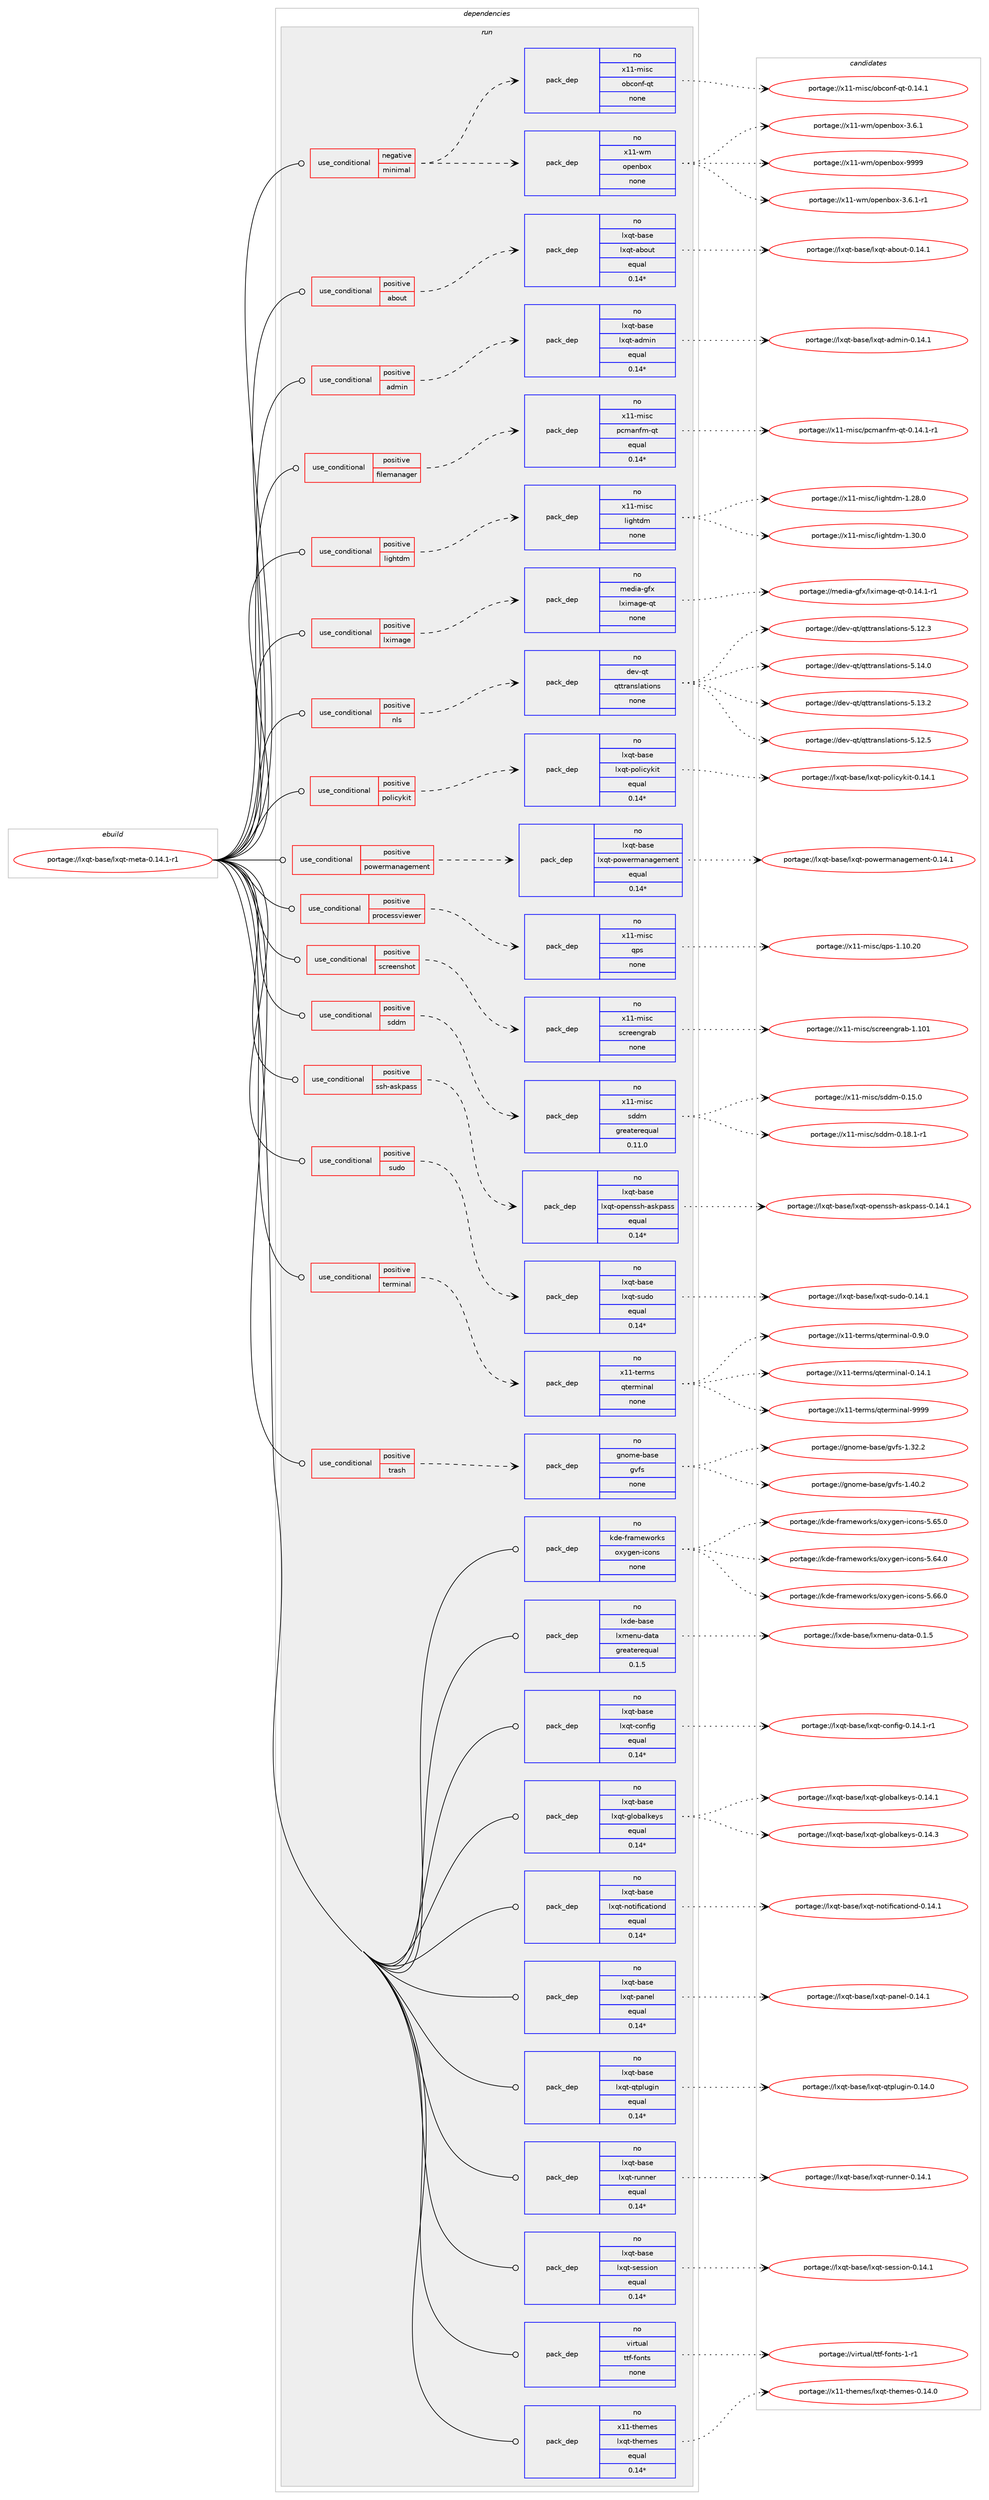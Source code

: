 digraph prolog {

# *************
# Graph options
# *************

newrank=true;
concentrate=true;
compound=true;
graph [rankdir=LR,fontname=Helvetica,fontsize=10,ranksep=1.5];#, ranksep=2.5, nodesep=0.2];
edge  [arrowhead=vee];
node  [fontname=Helvetica,fontsize=10];

# **********
# The ebuild
# **********

subgraph cluster_leftcol {
color=gray;
rank=same;
label=<<i>ebuild</i>>;
id [label="portage://lxqt-base/lxqt-meta-0.14.1-r1", color=red, width=4, href="../lxqt-base/lxqt-meta-0.14.1-r1.svg"];
}

# ****************
# The dependencies
# ****************

subgraph cluster_midcol {
color=gray;
label=<<i>dependencies</i>>;
subgraph cluster_compile {
fillcolor="#eeeeee";
style=filled;
label=<<i>compile</i>>;
}
subgraph cluster_compileandrun {
fillcolor="#eeeeee";
style=filled;
label=<<i>compile and run</i>>;
}
subgraph cluster_run {
fillcolor="#eeeeee";
style=filled;
label=<<i>run</i>>;
subgraph cond54691 {
dependency237789 [label=<<TABLE BORDER="0" CELLBORDER="1" CELLSPACING="0" CELLPADDING="4"><TR><TD ROWSPAN="3" CELLPADDING="10">use_conditional</TD></TR><TR><TD>negative</TD></TR><TR><TD>minimal</TD></TR></TABLE>>, shape=none, color=red];
subgraph pack179412 {
dependency237790 [label=<<TABLE BORDER="0" CELLBORDER="1" CELLSPACING="0" CELLPADDING="4" WIDTH="220"><TR><TD ROWSPAN="6" CELLPADDING="30">pack_dep</TD></TR><TR><TD WIDTH="110">no</TD></TR><TR><TD>x11-wm</TD></TR><TR><TD>openbox</TD></TR><TR><TD>none</TD></TR><TR><TD></TD></TR></TABLE>>, shape=none, color=blue];
}
dependency237789:e -> dependency237790:w [weight=20,style="dashed",arrowhead="vee"];
subgraph pack179413 {
dependency237791 [label=<<TABLE BORDER="0" CELLBORDER="1" CELLSPACING="0" CELLPADDING="4" WIDTH="220"><TR><TD ROWSPAN="6" CELLPADDING="30">pack_dep</TD></TR><TR><TD WIDTH="110">no</TD></TR><TR><TD>x11-misc</TD></TR><TR><TD>obconf-qt</TD></TR><TR><TD>none</TD></TR><TR><TD></TD></TR></TABLE>>, shape=none, color=blue];
}
dependency237789:e -> dependency237791:w [weight=20,style="dashed",arrowhead="vee"];
}
id:e -> dependency237789:w [weight=20,style="solid",arrowhead="odot"];
subgraph cond54692 {
dependency237792 [label=<<TABLE BORDER="0" CELLBORDER="1" CELLSPACING="0" CELLPADDING="4"><TR><TD ROWSPAN="3" CELLPADDING="10">use_conditional</TD></TR><TR><TD>positive</TD></TR><TR><TD>about</TD></TR></TABLE>>, shape=none, color=red];
subgraph pack179414 {
dependency237793 [label=<<TABLE BORDER="0" CELLBORDER="1" CELLSPACING="0" CELLPADDING="4" WIDTH="220"><TR><TD ROWSPAN="6" CELLPADDING="30">pack_dep</TD></TR><TR><TD WIDTH="110">no</TD></TR><TR><TD>lxqt-base</TD></TR><TR><TD>lxqt-about</TD></TR><TR><TD>equal</TD></TR><TR><TD>0.14*</TD></TR></TABLE>>, shape=none, color=blue];
}
dependency237792:e -> dependency237793:w [weight=20,style="dashed",arrowhead="vee"];
}
id:e -> dependency237792:w [weight=20,style="solid",arrowhead="odot"];
subgraph cond54693 {
dependency237794 [label=<<TABLE BORDER="0" CELLBORDER="1" CELLSPACING="0" CELLPADDING="4"><TR><TD ROWSPAN="3" CELLPADDING="10">use_conditional</TD></TR><TR><TD>positive</TD></TR><TR><TD>admin</TD></TR></TABLE>>, shape=none, color=red];
subgraph pack179415 {
dependency237795 [label=<<TABLE BORDER="0" CELLBORDER="1" CELLSPACING="0" CELLPADDING="4" WIDTH="220"><TR><TD ROWSPAN="6" CELLPADDING="30">pack_dep</TD></TR><TR><TD WIDTH="110">no</TD></TR><TR><TD>lxqt-base</TD></TR><TR><TD>lxqt-admin</TD></TR><TR><TD>equal</TD></TR><TR><TD>0.14*</TD></TR></TABLE>>, shape=none, color=blue];
}
dependency237794:e -> dependency237795:w [weight=20,style="dashed",arrowhead="vee"];
}
id:e -> dependency237794:w [weight=20,style="solid",arrowhead="odot"];
subgraph cond54694 {
dependency237796 [label=<<TABLE BORDER="0" CELLBORDER="1" CELLSPACING="0" CELLPADDING="4"><TR><TD ROWSPAN="3" CELLPADDING="10">use_conditional</TD></TR><TR><TD>positive</TD></TR><TR><TD>filemanager</TD></TR></TABLE>>, shape=none, color=red];
subgraph pack179416 {
dependency237797 [label=<<TABLE BORDER="0" CELLBORDER="1" CELLSPACING="0" CELLPADDING="4" WIDTH="220"><TR><TD ROWSPAN="6" CELLPADDING="30">pack_dep</TD></TR><TR><TD WIDTH="110">no</TD></TR><TR><TD>x11-misc</TD></TR><TR><TD>pcmanfm-qt</TD></TR><TR><TD>equal</TD></TR><TR><TD>0.14*</TD></TR></TABLE>>, shape=none, color=blue];
}
dependency237796:e -> dependency237797:w [weight=20,style="dashed",arrowhead="vee"];
}
id:e -> dependency237796:w [weight=20,style="solid",arrowhead="odot"];
subgraph cond54695 {
dependency237798 [label=<<TABLE BORDER="0" CELLBORDER="1" CELLSPACING="0" CELLPADDING="4"><TR><TD ROWSPAN="3" CELLPADDING="10">use_conditional</TD></TR><TR><TD>positive</TD></TR><TR><TD>lightdm</TD></TR></TABLE>>, shape=none, color=red];
subgraph pack179417 {
dependency237799 [label=<<TABLE BORDER="0" CELLBORDER="1" CELLSPACING="0" CELLPADDING="4" WIDTH="220"><TR><TD ROWSPAN="6" CELLPADDING="30">pack_dep</TD></TR><TR><TD WIDTH="110">no</TD></TR><TR><TD>x11-misc</TD></TR><TR><TD>lightdm</TD></TR><TR><TD>none</TD></TR><TR><TD></TD></TR></TABLE>>, shape=none, color=blue];
}
dependency237798:e -> dependency237799:w [weight=20,style="dashed",arrowhead="vee"];
}
id:e -> dependency237798:w [weight=20,style="solid",arrowhead="odot"];
subgraph cond54696 {
dependency237800 [label=<<TABLE BORDER="0" CELLBORDER="1" CELLSPACING="0" CELLPADDING="4"><TR><TD ROWSPAN="3" CELLPADDING="10">use_conditional</TD></TR><TR><TD>positive</TD></TR><TR><TD>lximage</TD></TR></TABLE>>, shape=none, color=red];
subgraph pack179418 {
dependency237801 [label=<<TABLE BORDER="0" CELLBORDER="1" CELLSPACING="0" CELLPADDING="4" WIDTH="220"><TR><TD ROWSPAN="6" CELLPADDING="30">pack_dep</TD></TR><TR><TD WIDTH="110">no</TD></TR><TR><TD>media-gfx</TD></TR><TR><TD>lximage-qt</TD></TR><TR><TD>none</TD></TR><TR><TD></TD></TR></TABLE>>, shape=none, color=blue];
}
dependency237800:e -> dependency237801:w [weight=20,style="dashed",arrowhead="vee"];
}
id:e -> dependency237800:w [weight=20,style="solid",arrowhead="odot"];
subgraph cond54697 {
dependency237802 [label=<<TABLE BORDER="0" CELLBORDER="1" CELLSPACING="0" CELLPADDING="4"><TR><TD ROWSPAN="3" CELLPADDING="10">use_conditional</TD></TR><TR><TD>positive</TD></TR><TR><TD>nls</TD></TR></TABLE>>, shape=none, color=red];
subgraph pack179419 {
dependency237803 [label=<<TABLE BORDER="0" CELLBORDER="1" CELLSPACING="0" CELLPADDING="4" WIDTH="220"><TR><TD ROWSPAN="6" CELLPADDING="30">pack_dep</TD></TR><TR><TD WIDTH="110">no</TD></TR><TR><TD>dev-qt</TD></TR><TR><TD>qttranslations</TD></TR><TR><TD>none</TD></TR><TR><TD></TD></TR></TABLE>>, shape=none, color=blue];
}
dependency237802:e -> dependency237803:w [weight=20,style="dashed",arrowhead="vee"];
}
id:e -> dependency237802:w [weight=20,style="solid",arrowhead="odot"];
subgraph cond54698 {
dependency237804 [label=<<TABLE BORDER="0" CELLBORDER="1" CELLSPACING="0" CELLPADDING="4"><TR><TD ROWSPAN="3" CELLPADDING="10">use_conditional</TD></TR><TR><TD>positive</TD></TR><TR><TD>policykit</TD></TR></TABLE>>, shape=none, color=red];
subgraph pack179420 {
dependency237805 [label=<<TABLE BORDER="0" CELLBORDER="1" CELLSPACING="0" CELLPADDING="4" WIDTH="220"><TR><TD ROWSPAN="6" CELLPADDING="30">pack_dep</TD></TR><TR><TD WIDTH="110">no</TD></TR><TR><TD>lxqt-base</TD></TR><TR><TD>lxqt-policykit</TD></TR><TR><TD>equal</TD></TR><TR><TD>0.14*</TD></TR></TABLE>>, shape=none, color=blue];
}
dependency237804:e -> dependency237805:w [weight=20,style="dashed",arrowhead="vee"];
}
id:e -> dependency237804:w [weight=20,style="solid",arrowhead="odot"];
subgraph cond54699 {
dependency237806 [label=<<TABLE BORDER="0" CELLBORDER="1" CELLSPACING="0" CELLPADDING="4"><TR><TD ROWSPAN="3" CELLPADDING="10">use_conditional</TD></TR><TR><TD>positive</TD></TR><TR><TD>powermanagement</TD></TR></TABLE>>, shape=none, color=red];
subgraph pack179421 {
dependency237807 [label=<<TABLE BORDER="0" CELLBORDER="1" CELLSPACING="0" CELLPADDING="4" WIDTH="220"><TR><TD ROWSPAN="6" CELLPADDING="30">pack_dep</TD></TR><TR><TD WIDTH="110">no</TD></TR><TR><TD>lxqt-base</TD></TR><TR><TD>lxqt-powermanagement</TD></TR><TR><TD>equal</TD></TR><TR><TD>0.14*</TD></TR></TABLE>>, shape=none, color=blue];
}
dependency237806:e -> dependency237807:w [weight=20,style="dashed",arrowhead="vee"];
}
id:e -> dependency237806:w [weight=20,style="solid",arrowhead="odot"];
subgraph cond54700 {
dependency237808 [label=<<TABLE BORDER="0" CELLBORDER="1" CELLSPACING="0" CELLPADDING="4"><TR><TD ROWSPAN="3" CELLPADDING="10">use_conditional</TD></TR><TR><TD>positive</TD></TR><TR><TD>processviewer</TD></TR></TABLE>>, shape=none, color=red];
subgraph pack179422 {
dependency237809 [label=<<TABLE BORDER="0" CELLBORDER="1" CELLSPACING="0" CELLPADDING="4" WIDTH="220"><TR><TD ROWSPAN="6" CELLPADDING="30">pack_dep</TD></TR><TR><TD WIDTH="110">no</TD></TR><TR><TD>x11-misc</TD></TR><TR><TD>qps</TD></TR><TR><TD>none</TD></TR><TR><TD></TD></TR></TABLE>>, shape=none, color=blue];
}
dependency237808:e -> dependency237809:w [weight=20,style="dashed",arrowhead="vee"];
}
id:e -> dependency237808:w [weight=20,style="solid",arrowhead="odot"];
subgraph cond54701 {
dependency237810 [label=<<TABLE BORDER="0" CELLBORDER="1" CELLSPACING="0" CELLPADDING="4"><TR><TD ROWSPAN="3" CELLPADDING="10">use_conditional</TD></TR><TR><TD>positive</TD></TR><TR><TD>screenshot</TD></TR></TABLE>>, shape=none, color=red];
subgraph pack179423 {
dependency237811 [label=<<TABLE BORDER="0" CELLBORDER="1" CELLSPACING="0" CELLPADDING="4" WIDTH="220"><TR><TD ROWSPAN="6" CELLPADDING="30">pack_dep</TD></TR><TR><TD WIDTH="110">no</TD></TR><TR><TD>x11-misc</TD></TR><TR><TD>screengrab</TD></TR><TR><TD>none</TD></TR><TR><TD></TD></TR></TABLE>>, shape=none, color=blue];
}
dependency237810:e -> dependency237811:w [weight=20,style="dashed",arrowhead="vee"];
}
id:e -> dependency237810:w [weight=20,style="solid",arrowhead="odot"];
subgraph cond54702 {
dependency237812 [label=<<TABLE BORDER="0" CELLBORDER="1" CELLSPACING="0" CELLPADDING="4"><TR><TD ROWSPAN="3" CELLPADDING="10">use_conditional</TD></TR><TR><TD>positive</TD></TR><TR><TD>sddm</TD></TR></TABLE>>, shape=none, color=red];
subgraph pack179424 {
dependency237813 [label=<<TABLE BORDER="0" CELLBORDER="1" CELLSPACING="0" CELLPADDING="4" WIDTH="220"><TR><TD ROWSPAN="6" CELLPADDING="30">pack_dep</TD></TR><TR><TD WIDTH="110">no</TD></TR><TR><TD>x11-misc</TD></TR><TR><TD>sddm</TD></TR><TR><TD>greaterequal</TD></TR><TR><TD>0.11.0</TD></TR></TABLE>>, shape=none, color=blue];
}
dependency237812:e -> dependency237813:w [weight=20,style="dashed",arrowhead="vee"];
}
id:e -> dependency237812:w [weight=20,style="solid",arrowhead="odot"];
subgraph cond54703 {
dependency237814 [label=<<TABLE BORDER="0" CELLBORDER="1" CELLSPACING="0" CELLPADDING="4"><TR><TD ROWSPAN="3" CELLPADDING="10">use_conditional</TD></TR><TR><TD>positive</TD></TR><TR><TD>ssh-askpass</TD></TR></TABLE>>, shape=none, color=red];
subgraph pack179425 {
dependency237815 [label=<<TABLE BORDER="0" CELLBORDER="1" CELLSPACING="0" CELLPADDING="4" WIDTH="220"><TR><TD ROWSPAN="6" CELLPADDING="30">pack_dep</TD></TR><TR><TD WIDTH="110">no</TD></TR><TR><TD>lxqt-base</TD></TR><TR><TD>lxqt-openssh-askpass</TD></TR><TR><TD>equal</TD></TR><TR><TD>0.14*</TD></TR></TABLE>>, shape=none, color=blue];
}
dependency237814:e -> dependency237815:w [weight=20,style="dashed",arrowhead="vee"];
}
id:e -> dependency237814:w [weight=20,style="solid",arrowhead="odot"];
subgraph cond54704 {
dependency237816 [label=<<TABLE BORDER="0" CELLBORDER="1" CELLSPACING="0" CELLPADDING="4"><TR><TD ROWSPAN="3" CELLPADDING="10">use_conditional</TD></TR><TR><TD>positive</TD></TR><TR><TD>sudo</TD></TR></TABLE>>, shape=none, color=red];
subgraph pack179426 {
dependency237817 [label=<<TABLE BORDER="0" CELLBORDER="1" CELLSPACING="0" CELLPADDING="4" WIDTH="220"><TR><TD ROWSPAN="6" CELLPADDING="30">pack_dep</TD></TR><TR><TD WIDTH="110">no</TD></TR><TR><TD>lxqt-base</TD></TR><TR><TD>lxqt-sudo</TD></TR><TR><TD>equal</TD></TR><TR><TD>0.14*</TD></TR></TABLE>>, shape=none, color=blue];
}
dependency237816:e -> dependency237817:w [weight=20,style="dashed",arrowhead="vee"];
}
id:e -> dependency237816:w [weight=20,style="solid",arrowhead="odot"];
subgraph cond54705 {
dependency237818 [label=<<TABLE BORDER="0" CELLBORDER="1" CELLSPACING="0" CELLPADDING="4"><TR><TD ROWSPAN="3" CELLPADDING="10">use_conditional</TD></TR><TR><TD>positive</TD></TR><TR><TD>terminal</TD></TR></TABLE>>, shape=none, color=red];
subgraph pack179427 {
dependency237819 [label=<<TABLE BORDER="0" CELLBORDER="1" CELLSPACING="0" CELLPADDING="4" WIDTH="220"><TR><TD ROWSPAN="6" CELLPADDING="30">pack_dep</TD></TR><TR><TD WIDTH="110">no</TD></TR><TR><TD>x11-terms</TD></TR><TR><TD>qterminal</TD></TR><TR><TD>none</TD></TR><TR><TD></TD></TR></TABLE>>, shape=none, color=blue];
}
dependency237818:e -> dependency237819:w [weight=20,style="dashed",arrowhead="vee"];
}
id:e -> dependency237818:w [weight=20,style="solid",arrowhead="odot"];
subgraph cond54706 {
dependency237820 [label=<<TABLE BORDER="0" CELLBORDER="1" CELLSPACING="0" CELLPADDING="4"><TR><TD ROWSPAN="3" CELLPADDING="10">use_conditional</TD></TR><TR><TD>positive</TD></TR><TR><TD>trash</TD></TR></TABLE>>, shape=none, color=red];
subgraph pack179428 {
dependency237821 [label=<<TABLE BORDER="0" CELLBORDER="1" CELLSPACING="0" CELLPADDING="4" WIDTH="220"><TR><TD ROWSPAN="6" CELLPADDING="30">pack_dep</TD></TR><TR><TD WIDTH="110">no</TD></TR><TR><TD>gnome-base</TD></TR><TR><TD>gvfs</TD></TR><TR><TD>none</TD></TR><TR><TD></TD></TR></TABLE>>, shape=none, color=blue];
}
dependency237820:e -> dependency237821:w [weight=20,style="dashed",arrowhead="vee"];
}
id:e -> dependency237820:w [weight=20,style="solid",arrowhead="odot"];
subgraph pack179429 {
dependency237822 [label=<<TABLE BORDER="0" CELLBORDER="1" CELLSPACING="0" CELLPADDING="4" WIDTH="220"><TR><TD ROWSPAN="6" CELLPADDING="30">pack_dep</TD></TR><TR><TD WIDTH="110">no</TD></TR><TR><TD>kde-frameworks</TD></TR><TR><TD>oxygen-icons</TD></TR><TR><TD>none</TD></TR><TR><TD></TD></TR></TABLE>>, shape=none, color=blue];
}
id:e -> dependency237822:w [weight=20,style="solid",arrowhead="odot"];
subgraph pack179430 {
dependency237823 [label=<<TABLE BORDER="0" CELLBORDER="1" CELLSPACING="0" CELLPADDING="4" WIDTH="220"><TR><TD ROWSPAN="6" CELLPADDING="30">pack_dep</TD></TR><TR><TD WIDTH="110">no</TD></TR><TR><TD>lxde-base</TD></TR><TR><TD>lxmenu-data</TD></TR><TR><TD>greaterequal</TD></TR><TR><TD>0.1.5</TD></TR></TABLE>>, shape=none, color=blue];
}
id:e -> dependency237823:w [weight=20,style="solid",arrowhead="odot"];
subgraph pack179431 {
dependency237824 [label=<<TABLE BORDER="0" CELLBORDER="1" CELLSPACING="0" CELLPADDING="4" WIDTH="220"><TR><TD ROWSPAN="6" CELLPADDING="30">pack_dep</TD></TR><TR><TD WIDTH="110">no</TD></TR><TR><TD>lxqt-base</TD></TR><TR><TD>lxqt-config</TD></TR><TR><TD>equal</TD></TR><TR><TD>0.14*</TD></TR></TABLE>>, shape=none, color=blue];
}
id:e -> dependency237824:w [weight=20,style="solid",arrowhead="odot"];
subgraph pack179432 {
dependency237825 [label=<<TABLE BORDER="0" CELLBORDER="1" CELLSPACING="0" CELLPADDING="4" WIDTH="220"><TR><TD ROWSPAN="6" CELLPADDING="30">pack_dep</TD></TR><TR><TD WIDTH="110">no</TD></TR><TR><TD>lxqt-base</TD></TR><TR><TD>lxqt-globalkeys</TD></TR><TR><TD>equal</TD></TR><TR><TD>0.14*</TD></TR></TABLE>>, shape=none, color=blue];
}
id:e -> dependency237825:w [weight=20,style="solid",arrowhead="odot"];
subgraph pack179433 {
dependency237826 [label=<<TABLE BORDER="0" CELLBORDER="1" CELLSPACING="0" CELLPADDING="4" WIDTH="220"><TR><TD ROWSPAN="6" CELLPADDING="30">pack_dep</TD></TR><TR><TD WIDTH="110">no</TD></TR><TR><TD>lxqt-base</TD></TR><TR><TD>lxqt-notificationd</TD></TR><TR><TD>equal</TD></TR><TR><TD>0.14*</TD></TR></TABLE>>, shape=none, color=blue];
}
id:e -> dependency237826:w [weight=20,style="solid",arrowhead="odot"];
subgraph pack179434 {
dependency237827 [label=<<TABLE BORDER="0" CELLBORDER="1" CELLSPACING="0" CELLPADDING="4" WIDTH="220"><TR><TD ROWSPAN="6" CELLPADDING="30">pack_dep</TD></TR><TR><TD WIDTH="110">no</TD></TR><TR><TD>lxqt-base</TD></TR><TR><TD>lxqt-panel</TD></TR><TR><TD>equal</TD></TR><TR><TD>0.14*</TD></TR></TABLE>>, shape=none, color=blue];
}
id:e -> dependency237827:w [weight=20,style="solid",arrowhead="odot"];
subgraph pack179435 {
dependency237828 [label=<<TABLE BORDER="0" CELLBORDER="1" CELLSPACING="0" CELLPADDING="4" WIDTH="220"><TR><TD ROWSPAN="6" CELLPADDING="30">pack_dep</TD></TR><TR><TD WIDTH="110">no</TD></TR><TR><TD>lxqt-base</TD></TR><TR><TD>lxqt-qtplugin</TD></TR><TR><TD>equal</TD></TR><TR><TD>0.14*</TD></TR></TABLE>>, shape=none, color=blue];
}
id:e -> dependency237828:w [weight=20,style="solid",arrowhead="odot"];
subgraph pack179436 {
dependency237829 [label=<<TABLE BORDER="0" CELLBORDER="1" CELLSPACING="0" CELLPADDING="4" WIDTH="220"><TR><TD ROWSPAN="6" CELLPADDING="30">pack_dep</TD></TR><TR><TD WIDTH="110">no</TD></TR><TR><TD>lxqt-base</TD></TR><TR><TD>lxqt-runner</TD></TR><TR><TD>equal</TD></TR><TR><TD>0.14*</TD></TR></TABLE>>, shape=none, color=blue];
}
id:e -> dependency237829:w [weight=20,style="solid",arrowhead="odot"];
subgraph pack179437 {
dependency237830 [label=<<TABLE BORDER="0" CELLBORDER="1" CELLSPACING="0" CELLPADDING="4" WIDTH="220"><TR><TD ROWSPAN="6" CELLPADDING="30">pack_dep</TD></TR><TR><TD WIDTH="110">no</TD></TR><TR><TD>lxqt-base</TD></TR><TR><TD>lxqt-session</TD></TR><TR><TD>equal</TD></TR><TR><TD>0.14*</TD></TR></TABLE>>, shape=none, color=blue];
}
id:e -> dependency237830:w [weight=20,style="solid",arrowhead="odot"];
subgraph pack179438 {
dependency237831 [label=<<TABLE BORDER="0" CELLBORDER="1" CELLSPACING="0" CELLPADDING="4" WIDTH="220"><TR><TD ROWSPAN="6" CELLPADDING="30">pack_dep</TD></TR><TR><TD WIDTH="110">no</TD></TR><TR><TD>virtual</TD></TR><TR><TD>ttf-fonts</TD></TR><TR><TD>none</TD></TR><TR><TD></TD></TR></TABLE>>, shape=none, color=blue];
}
id:e -> dependency237831:w [weight=20,style="solid",arrowhead="odot"];
subgraph pack179439 {
dependency237832 [label=<<TABLE BORDER="0" CELLBORDER="1" CELLSPACING="0" CELLPADDING="4" WIDTH="220"><TR><TD ROWSPAN="6" CELLPADDING="30">pack_dep</TD></TR><TR><TD WIDTH="110">no</TD></TR><TR><TD>x11-themes</TD></TR><TR><TD>lxqt-themes</TD></TR><TR><TD>equal</TD></TR><TR><TD>0.14*</TD></TR></TABLE>>, shape=none, color=blue];
}
id:e -> dependency237832:w [weight=20,style="solid",arrowhead="odot"];
}
}

# **************
# The candidates
# **************

subgraph cluster_choices {
rank=same;
color=gray;
label=<<i>candidates</i>>;

subgraph choice179412 {
color=black;
nodesep=1;
choice12049494511910947111112101110981111204557575757 [label="portage://x11-wm/openbox-9999", color=red, width=4,href="../x11-wm/openbox-9999.svg"];
choice12049494511910947111112101110981111204551465446494511449 [label="portage://x11-wm/openbox-3.6.1-r1", color=red, width=4,href="../x11-wm/openbox-3.6.1-r1.svg"];
choice1204949451191094711111210111098111120455146544649 [label="portage://x11-wm/openbox-3.6.1", color=red, width=4,href="../x11-wm/openbox-3.6.1.svg"];
dependency237790:e -> choice12049494511910947111112101110981111204557575757:w [style=dotted,weight="100"];
dependency237790:e -> choice12049494511910947111112101110981111204551465446494511449:w [style=dotted,weight="100"];
dependency237790:e -> choice1204949451191094711111210111098111120455146544649:w [style=dotted,weight="100"];
}
subgraph choice179413 {
color=black;
nodesep=1;
choice120494945109105115994711198991111101024511311645484649524649 [label="portage://x11-misc/obconf-qt-0.14.1", color=red, width=4,href="../x11-misc/obconf-qt-0.14.1.svg"];
dependency237791:e -> choice120494945109105115994711198991111101024511311645484649524649:w [style=dotted,weight="100"];
}
subgraph choice179414 {
color=black;
nodesep=1;
choice1081201131164598971151014710812011311645979811111711645484649524649 [label="portage://lxqt-base/lxqt-about-0.14.1", color=red, width=4,href="../lxqt-base/lxqt-about-0.14.1.svg"];
dependency237793:e -> choice1081201131164598971151014710812011311645979811111711645484649524649:w [style=dotted,weight="100"];
}
subgraph choice179415 {
color=black;
nodesep=1;
choice10812011311645989711510147108120113116459710010910511045484649524649 [label="portage://lxqt-base/lxqt-admin-0.14.1", color=red, width=4,href="../lxqt-base/lxqt-admin-0.14.1.svg"];
dependency237795:e -> choice10812011311645989711510147108120113116459710010910511045484649524649:w [style=dotted,weight="100"];
}
subgraph choice179416 {
color=black;
nodesep=1;
choice1204949451091051159947112991099711010210945113116454846495246494511449 [label="portage://x11-misc/pcmanfm-qt-0.14.1-r1", color=red, width=4,href="../x11-misc/pcmanfm-qt-0.14.1-r1.svg"];
dependency237797:e -> choice1204949451091051159947112991099711010210945113116454846495246494511449:w [style=dotted,weight="100"];
}
subgraph choice179417 {
color=black;
nodesep=1;
choice120494945109105115994710810510310411610010945494651484648 [label="portage://x11-misc/lightdm-1.30.0", color=red, width=4,href="../x11-misc/lightdm-1.30.0.svg"];
choice120494945109105115994710810510310411610010945494650564648 [label="portage://x11-misc/lightdm-1.28.0", color=red, width=4,href="../x11-misc/lightdm-1.28.0.svg"];
dependency237799:e -> choice120494945109105115994710810510310411610010945494651484648:w [style=dotted,weight="100"];
dependency237799:e -> choice120494945109105115994710810510310411610010945494650564648:w [style=dotted,weight="100"];
}
subgraph choice179418 {
color=black;
nodesep=1;
choice1091011001059745103102120471081201051099710310145113116454846495246494511449 [label="portage://media-gfx/lximage-qt-0.14.1-r1", color=red, width=4,href="../media-gfx/lximage-qt-0.14.1-r1.svg"];
dependency237801:e -> choice1091011001059745103102120471081201051099710310145113116454846495246494511449:w [style=dotted,weight="100"];
}
subgraph choice179419 {
color=black;
nodesep=1;
choice1001011184511311647113116116114971101151089711610511111011545534649524648 [label="portage://dev-qt/qttranslations-5.14.0", color=red, width=4,href="../dev-qt/qttranslations-5.14.0.svg"];
choice1001011184511311647113116116114971101151089711610511111011545534649514650 [label="portage://dev-qt/qttranslations-5.13.2", color=red, width=4,href="../dev-qt/qttranslations-5.13.2.svg"];
choice1001011184511311647113116116114971101151089711610511111011545534649504653 [label="portage://dev-qt/qttranslations-5.12.5", color=red, width=4,href="../dev-qt/qttranslations-5.12.5.svg"];
choice1001011184511311647113116116114971101151089711610511111011545534649504651 [label="portage://dev-qt/qttranslations-5.12.3", color=red, width=4,href="../dev-qt/qttranslations-5.12.3.svg"];
dependency237803:e -> choice1001011184511311647113116116114971101151089711610511111011545534649524648:w [style=dotted,weight="100"];
dependency237803:e -> choice1001011184511311647113116116114971101151089711610511111011545534649514650:w [style=dotted,weight="100"];
dependency237803:e -> choice1001011184511311647113116116114971101151089711610511111011545534649504653:w [style=dotted,weight="100"];
dependency237803:e -> choice1001011184511311647113116116114971101151089711610511111011545534649504651:w [style=dotted,weight="100"];
}
subgraph choice179420 {
color=black;
nodesep=1;
choice10812011311645989711510147108120113116451121111081059912110710511645484649524649 [label="portage://lxqt-base/lxqt-policykit-0.14.1", color=red, width=4,href="../lxqt-base/lxqt-policykit-0.14.1.svg"];
dependency237805:e -> choice10812011311645989711510147108120113116451121111081059912110710511645484649524649:w [style=dotted,weight="100"];
}
subgraph choice179421 {
color=black;
nodesep=1;
choice1081201131164598971151014710812011311645112111119101114109971109710310110910111011645484649524649 [label="portage://lxqt-base/lxqt-powermanagement-0.14.1", color=red, width=4,href="../lxqt-base/lxqt-powermanagement-0.14.1.svg"];
dependency237807:e -> choice1081201131164598971151014710812011311645112111119101114109971109710310110910111011645484649524649:w [style=dotted,weight="100"];
}
subgraph choice179422 {
color=black;
nodesep=1;
choice12049494510910511599471131121154549464948465048 [label="portage://x11-misc/qps-1.10.20", color=red, width=4,href="../x11-misc/qps-1.10.20.svg"];
dependency237809:e -> choice12049494510910511599471131121154549464948465048:w [style=dotted,weight="100"];
}
subgraph choice179423 {
color=black;
nodesep=1;
choice1204949451091051159947115991141011011101031149798454946494849 [label="portage://x11-misc/screengrab-1.101", color=red, width=4,href="../x11-misc/screengrab-1.101.svg"];
dependency237811:e -> choice1204949451091051159947115991141011011101031149798454946494849:w [style=dotted,weight="100"];
}
subgraph choice179424 {
color=black;
nodesep=1;
choice1204949451091051159947115100100109454846495646494511449 [label="portage://x11-misc/sddm-0.18.1-r1", color=red, width=4,href="../x11-misc/sddm-0.18.1-r1.svg"];
choice120494945109105115994711510010010945484649534648 [label="portage://x11-misc/sddm-0.15.0", color=red, width=4,href="../x11-misc/sddm-0.15.0.svg"];
dependency237813:e -> choice1204949451091051159947115100100109454846495646494511449:w [style=dotted,weight="100"];
dependency237813:e -> choice120494945109105115994711510010010945484649534648:w [style=dotted,weight="100"];
}
subgraph choice179425 {
color=black;
nodesep=1;
choice108120113116459897115101471081201131164511111210111011511510445971151071129711511545484649524649 [label="portage://lxqt-base/lxqt-openssh-askpass-0.14.1", color=red, width=4,href="../lxqt-base/lxqt-openssh-askpass-0.14.1.svg"];
dependency237815:e -> choice108120113116459897115101471081201131164511111210111011511510445971151071129711511545484649524649:w [style=dotted,weight="100"];
}
subgraph choice179426 {
color=black;
nodesep=1;
choice108120113116459897115101471081201131164511511710011145484649524649 [label="portage://lxqt-base/lxqt-sudo-0.14.1", color=red, width=4,href="../lxqt-base/lxqt-sudo-0.14.1.svg"];
dependency237817:e -> choice108120113116459897115101471081201131164511511710011145484649524649:w [style=dotted,weight="100"];
}
subgraph choice179427 {
color=black;
nodesep=1;
choice12049494511610111410911547113116101114109105110971084557575757 [label="portage://x11-terms/qterminal-9999", color=red, width=4,href="../x11-terms/qterminal-9999.svg"];
choice1204949451161011141091154711311610111410910511097108454846574648 [label="portage://x11-terms/qterminal-0.9.0", color=red, width=4,href="../x11-terms/qterminal-0.9.0.svg"];
choice120494945116101114109115471131161011141091051109710845484649524649 [label="portage://x11-terms/qterminal-0.14.1", color=red, width=4,href="../x11-terms/qterminal-0.14.1.svg"];
dependency237819:e -> choice12049494511610111410911547113116101114109105110971084557575757:w [style=dotted,weight="100"];
dependency237819:e -> choice1204949451161011141091154711311610111410910511097108454846574648:w [style=dotted,weight="100"];
dependency237819:e -> choice120494945116101114109115471131161011141091051109710845484649524649:w [style=dotted,weight="100"];
}
subgraph choice179428 {
color=black;
nodesep=1;
choice1031101111091014598971151014710311810211545494652484650 [label="portage://gnome-base/gvfs-1.40.2", color=red, width=4,href="../gnome-base/gvfs-1.40.2.svg"];
choice1031101111091014598971151014710311810211545494651504650 [label="portage://gnome-base/gvfs-1.32.2", color=red, width=4,href="../gnome-base/gvfs-1.32.2.svg"];
dependency237821:e -> choice1031101111091014598971151014710311810211545494652484650:w [style=dotted,weight="100"];
dependency237821:e -> choice1031101111091014598971151014710311810211545494651504650:w [style=dotted,weight="100"];
}
subgraph choice179429 {
color=black;
nodesep=1;
choice107100101451021149710910111911111410711547111120121103101110451059911111011545534654544648 [label="portage://kde-frameworks/oxygen-icons-5.66.0", color=red, width=4,href="../kde-frameworks/oxygen-icons-5.66.0.svg"];
choice107100101451021149710910111911111410711547111120121103101110451059911111011545534654534648 [label="portage://kde-frameworks/oxygen-icons-5.65.0", color=red, width=4,href="../kde-frameworks/oxygen-icons-5.65.0.svg"];
choice107100101451021149710910111911111410711547111120121103101110451059911111011545534654524648 [label="portage://kde-frameworks/oxygen-icons-5.64.0", color=red, width=4,href="../kde-frameworks/oxygen-icons-5.64.0.svg"];
dependency237822:e -> choice107100101451021149710910111911111410711547111120121103101110451059911111011545534654544648:w [style=dotted,weight="100"];
dependency237822:e -> choice107100101451021149710910111911111410711547111120121103101110451059911111011545534654534648:w [style=dotted,weight="100"];
dependency237822:e -> choice107100101451021149710910111911111410711547111120121103101110451059911111011545534654524648:w [style=dotted,weight="100"];
}
subgraph choice179430 {
color=black;
nodesep=1;
choice10812010010145989711510147108120109101110117451009711697454846494653 [label="portage://lxde-base/lxmenu-data-0.1.5", color=red, width=4,href="../lxde-base/lxmenu-data-0.1.5.svg"];
dependency237823:e -> choice10812010010145989711510147108120109101110117451009711697454846494653:w [style=dotted,weight="100"];
}
subgraph choice179431 {
color=black;
nodesep=1;
choice108120113116459897115101471081201131164599111110102105103454846495246494511449 [label="portage://lxqt-base/lxqt-config-0.14.1-r1", color=red, width=4,href="../lxqt-base/lxqt-config-0.14.1-r1.svg"];
dependency237824:e -> choice108120113116459897115101471081201131164599111110102105103454846495246494511449:w [style=dotted,weight="100"];
}
subgraph choice179432 {
color=black;
nodesep=1;
choice1081201131164598971151014710812011311645103108111989710810710112111545484649524651 [label="portage://lxqt-base/lxqt-globalkeys-0.14.3", color=red, width=4,href="../lxqt-base/lxqt-globalkeys-0.14.3.svg"];
choice1081201131164598971151014710812011311645103108111989710810710112111545484649524649 [label="portage://lxqt-base/lxqt-globalkeys-0.14.1", color=red, width=4,href="../lxqt-base/lxqt-globalkeys-0.14.1.svg"];
dependency237825:e -> choice1081201131164598971151014710812011311645103108111989710810710112111545484649524651:w [style=dotted,weight="100"];
dependency237825:e -> choice1081201131164598971151014710812011311645103108111989710810710112111545484649524649:w [style=dotted,weight="100"];
}
subgraph choice179433 {
color=black;
nodesep=1;
choice1081201131164598971151014710812011311645110111116105102105999711610511111010045484649524649 [label="portage://lxqt-base/lxqt-notificationd-0.14.1", color=red, width=4,href="../lxqt-base/lxqt-notificationd-0.14.1.svg"];
dependency237826:e -> choice1081201131164598971151014710812011311645110111116105102105999711610511111010045484649524649:w [style=dotted,weight="100"];
}
subgraph choice179434 {
color=black;
nodesep=1;
choice10812011311645989711510147108120113116451129711010110845484649524649 [label="portage://lxqt-base/lxqt-panel-0.14.1", color=red, width=4,href="../lxqt-base/lxqt-panel-0.14.1.svg"];
dependency237827:e -> choice10812011311645989711510147108120113116451129711010110845484649524649:w [style=dotted,weight="100"];
}
subgraph choice179435 {
color=black;
nodesep=1;
choice108120113116459897115101471081201131164511311611210811710310511045484649524648 [label="portage://lxqt-base/lxqt-qtplugin-0.14.0", color=red, width=4,href="../lxqt-base/lxqt-qtplugin-0.14.0.svg"];
dependency237828:e -> choice108120113116459897115101471081201131164511311611210811710310511045484649524648:w [style=dotted,weight="100"];
}
subgraph choice179436 {
color=black;
nodesep=1;
choice108120113116459897115101471081201131164511411711011010111445484649524649 [label="portage://lxqt-base/lxqt-runner-0.14.1", color=red, width=4,href="../lxqt-base/lxqt-runner-0.14.1.svg"];
dependency237829:e -> choice108120113116459897115101471081201131164511411711011010111445484649524649:w [style=dotted,weight="100"];
}
subgraph choice179437 {
color=black;
nodesep=1;
choice108120113116459897115101471081201131164511510111511510511111045484649524649 [label="portage://lxqt-base/lxqt-session-0.14.1", color=red, width=4,href="../lxqt-base/lxqt-session-0.14.1.svg"];
dependency237830:e -> choice108120113116459897115101471081201131164511510111511510511111045484649524649:w [style=dotted,weight="100"];
}
subgraph choice179438 {
color=black;
nodesep=1;
choice11810511411611797108471161161024510211111011611545494511449 [label="portage://virtual/ttf-fonts-1-r1", color=red, width=4,href="../virtual/ttf-fonts-1-r1.svg"];
dependency237831:e -> choice11810511411611797108471161161024510211111011611545494511449:w [style=dotted,weight="100"];
}
subgraph choice179439 {
color=black;
nodesep=1;
choice120494945116104101109101115471081201131164511610410110910111545484649524648 [label="portage://x11-themes/lxqt-themes-0.14.0", color=red, width=4,href="../x11-themes/lxqt-themes-0.14.0.svg"];
dependency237832:e -> choice120494945116104101109101115471081201131164511610410110910111545484649524648:w [style=dotted,weight="100"];
}
}

}
